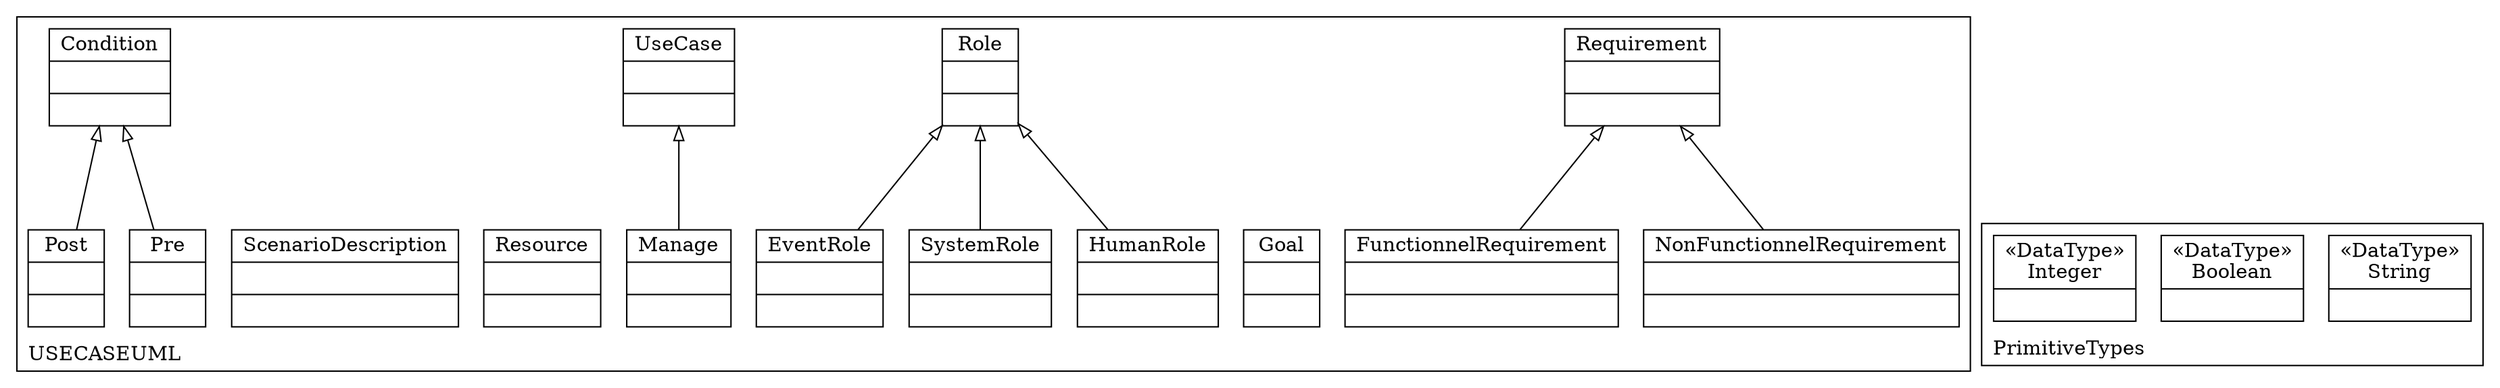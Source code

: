 digraph "KM3 Model in DOT" {
graph[rankdir=BT,labeljust=l,labelloc=t,nodeSep=0.75,compound=true];
 subgraph "cluster_USECASEUML"{
labelloc=t
color=black
label=USECASEUML
 node[shape=record];
Requirement[label="{Requirement| | }"]
;
 node[shape=record];
NonFunctionnelRequirement[label="{NonFunctionnelRequirement| | }"]
 NonFunctionnelRequirement->Requirement[arrowhead=onormal,group=Requirement,minlen=2,constraint=true,]
;
 node[shape=record];
FunctionnelRequirement[label="{FunctionnelRequirement| | }"]
 FunctionnelRequirement->Requirement[arrowhead=onormal,group=Requirement,minlen=2,constraint=true,]
;
 node[shape=record];
UseCase[label="{UseCase| | }"]
;
 node[shape=record];
Goal[label="{Goal| | }"]
;
 node[shape=record];
Role[label="{Role| | }"]
;
 node[shape=record];
HumanRole[label="{HumanRole| | }"]
 HumanRole->Role[arrowhead=onormal,group=Role,minlen=2,constraint=true,]
;
 node[shape=record];
SystemRole[label="{SystemRole| | }"]
 SystemRole->Role[arrowhead=onormal,group=Role,minlen=2,constraint=true,]
;
 node[shape=record];
EventRole[label="{EventRole| | }"]
 EventRole->Role[arrowhead=onormal,group=Role,minlen=2,constraint=true,]
;
 node[shape=record];
Manage[label="{Manage| | }"]
 Manage->UseCase[arrowhead=onormal,group=UseCase,minlen=2,constraint=true,]
;
 node[shape=record];
Resource[label="{Resource| | }"]
;
 node[shape=record];
ScenarioDescription[label="{ScenarioDescription| | }"]
;
 node[shape=record];
Condition[label="{Condition| | }"]
;
 node[shape=record];
Pre[label="{Pre| | }"]
 Pre->Condition[arrowhead=onormal,group=Condition,minlen=2,constraint=true,]
;
 node[shape=record];
Post[label="{Post| | }"]
 Post->Condition[arrowhead=onormal,group=Condition,minlen=2,constraint=true,]
;

} subgraph "cluster_PrimitiveTypes"{
labelloc=t
color=black
label=PrimitiveTypes
 node[shape=record];
String[label="{&#171;DataType&#187;\nString|}"]
;
 node[shape=record];
Boolean[label="{&#171;DataType&#187;\nBoolean|}"]
;
 node[shape=record];
Integer[label="{&#171;DataType&#187;\nInteger|}"]
;

}
}